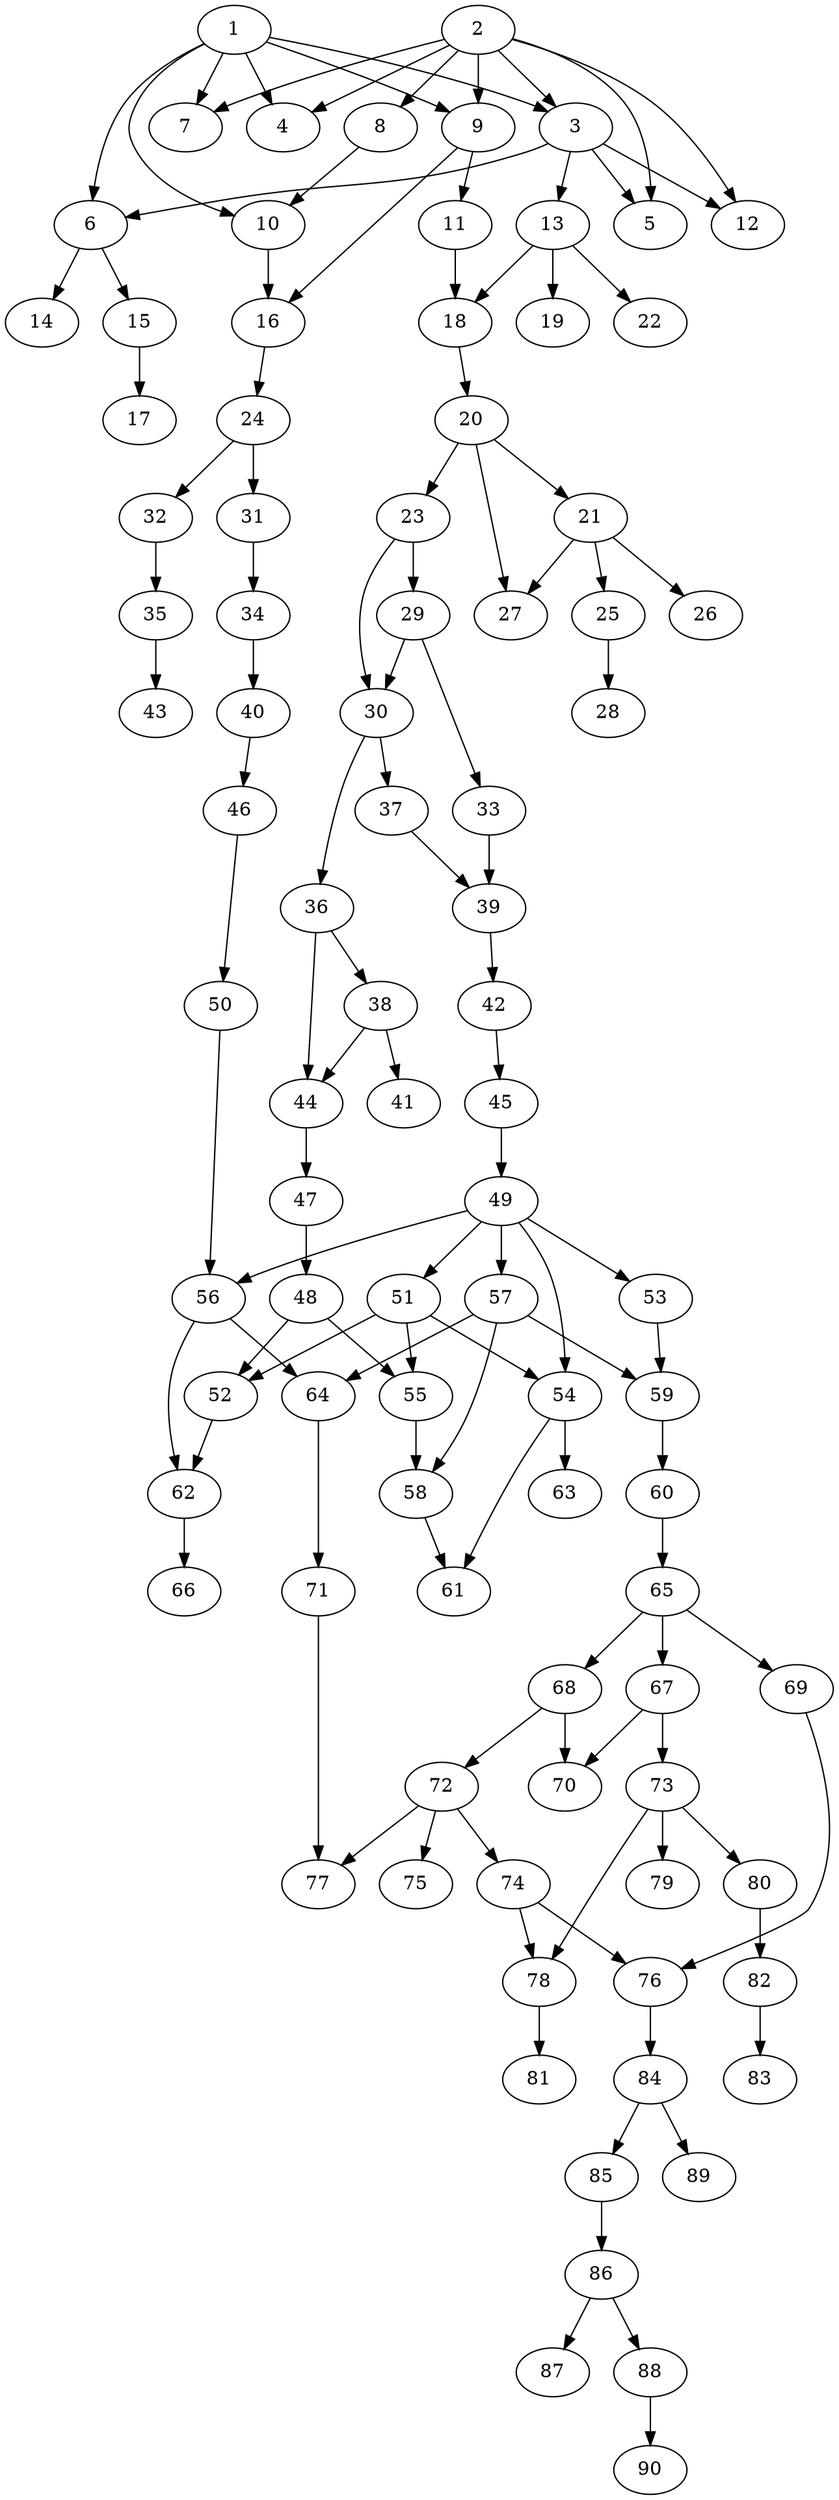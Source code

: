 // DAG automatically generated by daggen at Wed Apr 12 12:21:35 2017
// ./daggen --dot -n 90 --jump=5 --fat=0.2 --regularity=0.4 --density=0.8 
digraph G {
  1 [size="609521778424", alpha="0.01"]
  1 -> 3 [size ="536870912"]
  1 -> 4 [size ="536870912"]
  1 -> 6 [size ="536870912"]
  1 -> 7 [size ="536870912"]
  1 -> 9 [size ="536870912"]
  1 -> 10 [size ="536870912"]
  2 [size="125109357191", alpha="0.18"]
  2 -> 3 [size ="209715200"]
  2 -> 4 [size ="209715200"]
  2 -> 5 [size ="209715200"]
  2 -> 7 [size ="209715200"]
  2 -> 8 [size ="209715200"]
  2 -> 9 [size ="209715200"]
  2 -> 12 [size ="209715200"]
  3 [size="713139184558", alpha="0.03"]
  3 -> 5 [size ="679477248"]
  3 -> 6 [size ="679477248"]
  3 -> 12 [size ="679477248"]
  3 -> 13 [size ="679477248"]
  4 [size="15001150246", alpha="0.05"]
  5 [size="18558653734", alpha="0.18"]
  6 [size="169708964167", alpha="0.01"]
  6 -> 14 [size ="209715200"]
  6 -> 15 [size ="209715200"]
  7 [size="28706667688", alpha="0.03"]
  8 [size="549755813888", alpha="0.10"]
  8 -> 10 [size ="536870912"]
  9 [size="489987783452", alpha="0.19"]
  9 -> 11 [size ="411041792"]
  9 -> 16 [size ="411041792"]
  10 [size="30883963103", alpha="0.16"]
  10 -> 16 [size ="838860800"]
  11 [size="1258398580", alpha="0.02"]
  11 -> 18 [size ="33554432"]
  12 [size="850901328836", alpha="0.15"]
  13 [size="68719476736", alpha="0.12"]
  13 -> 18 [size ="134217728"]
  13 -> 19 [size ="134217728"]
  13 -> 22 [size ="134217728"]
  14 [size="1248324345062", alpha="0.20"]
  15 [size="4249687330", alpha="0.03"]
  15 -> 17 [size ="209715200"]
  16 [size="2289559937", alpha="0.15"]
  16 -> 24 [size ="75497472"]
  17 [size="11766349851", alpha="0.01"]
  18 [size="16965131524", alpha="0.15"]
  18 -> 20 [size ="411041792"]
  19 [size="90879095505", alpha="0.17"]
  20 [size="549755813888", alpha="0.20"]
  20 -> 21 [size ="536870912"]
  20 -> 23 [size ="536870912"]
  20 -> 27 [size ="536870912"]
  21 [size="332363431504", alpha="0.11"]
  21 -> 25 [size ="536870912"]
  21 -> 26 [size ="536870912"]
  21 -> 27 [size ="536870912"]
  22 [size="1686572461", alpha="0.11"]
  23 [size="365365483862", alpha="0.13"]
  23 -> 29 [size ="301989888"]
  23 -> 30 [size ="301989888"]
  24 [size="28991029248", alpha="0.04"]
  24 -> 31 [size ="75497472"]
  24 -> 32 [size ="75497472"]
  25 [size="5096492205", alpha="0.02"]
  25 -> 28 [size ="301989888"]
  26 [size="7527346712", alpha="0.17"]
  27 [size="1073741824000", alpha="0.12"]
  28 [size="23704394422", alpha="0.12"]
  29 [size="194630817196", alpha="0.16"]
  29 -> 30 [size ="411041792"]
  29 -> 33 [size ="411041792"]
  30 [size="256103957806", alpha="0.18"]
  30 -> 36 [size ="209715200"]
  30 -> 37 [size ="209715200"]
  31 [size="67146490726", alpha="0.11"]
  31 -> 34 [size ="301989888"]
  32 [size="328228497618", alpha="0.16"]
  32 -> 35 [size ="209715200"]
  33 [size="17742808544", alpha="0.18"]
  33 -> 39 [size ="75497472"]
  34 [size="28991029248", alpha="0.01"]
  34 -> 40 [size ="75497472"]
  35 [size="281162716933", alpha="0.08"]
  35 -> 43 [size ="301989888"]
  36 [size="410151292369", alpha="0.10"]
  36 -> 38 [size ="679477248"]
  36 -> 44 [size ="679477248"]
  37 [size="231928233984", alpha="0.18"]
  37 -> 39 [size ="301989888"]
  38 [size="36223000128", alpha="0.08"]
  38 -> 41 [size ="838860800"]
  38 -> 44 [size ="838860800"]
  39 [size="368293445632", alpha="0.20"]
  39 -> 42 [size ="411041792"]
  40 [size="134217728000", alpha="0.11"]
  40 -> 46 [size ="209715200"]
  41 [size="643721623740", alpha="0.18"]
  42 [size="5873523534", alpha="0.18"]
  42 -> 45 [size ="301989888"]
  43 [size="22698923216", alpha="0.12"]
  44 [size="782757789696", alpha="0.07"]
  44 -> 47 [size ="679477248"]
  45 [size="243619250222", alpha="0.09"]
  45 -> 49 [size ="301989888"]
  46 [size="8589934592", alpha="0.14"]
  46 -> 50 [size ="33554432"]
  47 [size="266993325506", alpha="0.16"]
  47 -> 48 [size ="209715200"]
  48 [size="231928233984", alpha="0.06"]
  48 -> 52 [size ="301989888"]
  48 -> 55 [size ="301989888"]
  49 [size="88417427363", alpha="0.12"]
  49 -> 51 [size ="75497472"]
  49 -> 53 [size ="75497472"]
  49 -> 54 [size ="75497472"]
  49 -> 56 [size ="75497472"]
  49 -> 57 [size ="75497472"]
  50 [size="353415067869", alpha="0.14"]
  50 -> 56 [size ="838860800"]
  51 [size="28746364602", alpha="0.13"]
  51 -> 52 [size ="536870912"]
  51 -> 54 [size ="536870912"]
  51 -> 55 [size ="536870912"]
  52 [size="28991029248", alpha="0.13"]
  52 -> 62 [size ="75497472"]
  53 [size="334971261694", alpha="0.18"]
  53 -> 59 [size ="679477248"]
  54 [size="68719476736", alpha="0.13"]
  54 -> 61 [size ="134217728"]
  54 -> 63 [size ="134217728"]
  55 [size="549755813888", alpha="0.04"]
  55 -> 58 [size ="536870912"]
  56 [size="738481102008", alpha="0.17"]
  56 -> 62 [size ="536870912"]
  56 -> 64 [size ="536870912"]
  57 [size="18669109187", alpha="0.11"]
  57 -> 58 [size ="411041792"]
  57 -> 59 [size ="411041792"]
  57 -> 64 [size ="411041792"]
  58 [size="40582908841", alpha="0.11"]
  58 -> 61 [size ="679477248"]
  59 [size="549755813888", alpha="0.18"]
  59 -> 60 [size ="536870912"]
  60 [size="13843043709", alpha="0.15"]
  60 -> 65 [size ="838860800"]
  61 [size="8999539890", alpha="0.12"]
  62 [size="231928233984", alpha="0.05"]
  62 -> 66 [size ="301989888"]
  63 [size="14497315192", alpha="0.05"]
  64 [size="17957083499", alpha="0.02"]
  64 -> 71 [size ="301989888"]
  65 [size="15832407928", alpha="0.08"]
  65 -> 67 [size ="411041792"]
  65 -> 68 [size ="411041792"]
  65 -> 69 [size ="411041792"]
  66 [size="16212349064", alpha="0.04"]
  67 [size="2154204221", alpha="0.05"]
  67 -> 70 [size ="134217728"]
  67 -> 73 [size ="134217728"]
  68 [size="68719476736", alpha="0.13"]
  68 -> 70 [size ="134217728"]
  68 -> 72 [size ="134217728"]
  69 [size="141140628912", alpha="0.16"]
  69 -> 76 [size ="134217728"]
  70 [size="28394069556", alpha="0.09"]
  71 [size="2513817007", alpha="0.14"]
  71 -> 77 [size ="75497472"]
  72 [size="274795299428", alpha="0.19"]
  72 -> 74 [size ="209715200"]
  72 -> 75 [size ="209715200"]
  72 -> 77 [size ="209715200"]
  73 [size="6067573303", alpha="0.16"]
  73 -> 78 [size ="209715200"]
  73 -> 79 [size ="209715200"]
  73 -> 80 [size ="209715200"]
  74 [size="1901822476", alpha="0.10"]
  74 -> 76 [size ="75497472"]
  74 -> 78 [size ="75497472"]
  75 [size="231928233984", alpha="0.15"]
  76 [size="673109316256", alpha="0.19"]
  76 -> 84 [size ="536870912"]
  77 [size="8756219409", alpha="0.05"]
  78 [size="8589934592", alpha="0.05"]
  78 -> 81 [size ="33554432"]
  79 [size="50841361040", alpha="0.11"]
  80 [size="28991029248", alpha="0.11"]
  80 -> 82 [size ="75497472"]
  81 [size="8589934592", alpha="0.05"]
  82 [size="51260247553", alpha="0.13"]
  82 -> 83 [size ="75497472"]
  83 [size="276011732928", alpha="0.04"]
  84 [size="6889168770", alpha="0.12"]
  84 -> 85 [size ="134217728"]
  84 -> 89 [size ="134217728"]
  85 [size="12416642647", alpha="0.09"]
  85 -> 86 [size ="209715200"]
  86 [size="368293445632", alpha="0.17"]
  86 -> 87 [size ="411041792"]
  86 -> 88 [size ="411041792"]
  87 [size="1073741824000", alpha="0.02"]
  88 [size="68719476736", alpha="0.08"]
  88 -> 90 [size ="134217728"]
  89 [size="782757789696", alpha="0.01"]
  90 [size="165809893853", alpha="0.17"]
}
